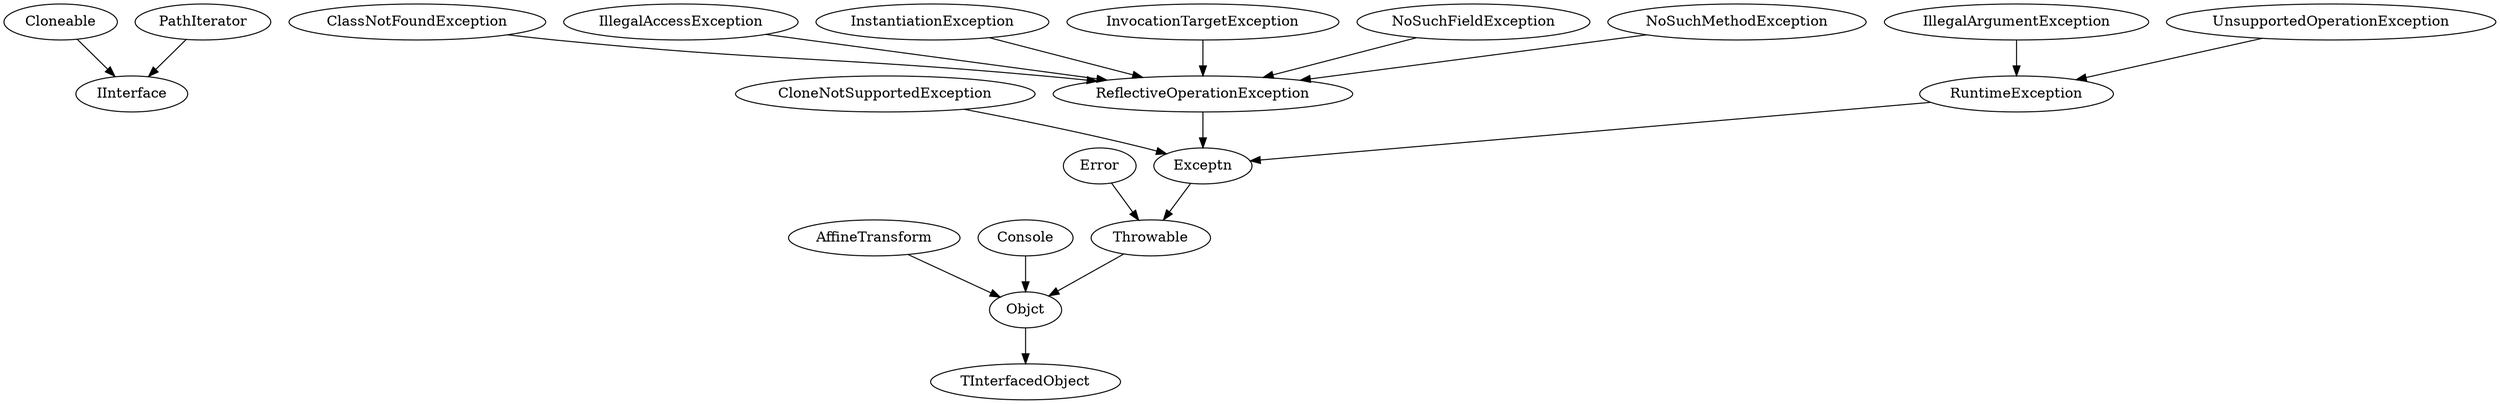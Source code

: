 DiGraph Classes {
  "Cloneable" -> "IInterface"
  "Cloneable" [href="github.coelhole.newpascal.base.Cloneable.html"]
  "PathIterator" -> "IInterface"
  "PathIterator" [href="github.coelhole.newpascal.awt.geom.PathIterator.html"]
  "Objct" -> "TInterfacedObject"
  "Objct" [href="github.coelhole.newpascal.base.Objct.html"]
  "AffineTransform" -> "Objct"
  "AffineTransform" [href="github.coelhole.newpascal.awt.geom.AffineTransform.html"]
  "Console" -> "Objct"
  "Console" [href="github.coelhole.newpascal.io.Console.Console.html"]
  "Throwable" -> "Objct"
  "Throwable" [href="github.coelhole.newpascal.base.Throwable.html"]
  "Error" -> "Throwable"
  "Error" [href="github.coelhole.newpascal.base.Error.html"]
  "Exceptn" -> "Throwable"
  "Exceptn" [href="github.coelhole.newpascal.base.Exceptn.html"]
  "CloneNotSupportedException" -> "Exceptn"
  "CloneNotSupportedException" [href="github.coelhole.newpascal.base.CloneNotSupportedException.html"]
  "ReflectiveOperationException" -> "Exceptn"
  "ReflectiveOperationException" [href="github.coelhole.newpascal.base.ReflectiveOperationException.html"]
  "ClassNotFoundException" -> "ReflectiveOperationException"
  "ClassNotFoundException" [href="github.coelhole.newpascal.base.ClassNotFoundException.html"]
  "IllegalAccessException" -> "ReflectiveOperationException"
  "IllegalAccessException" [href="github.coelhole.newpascal.base.IllegalAccessException.html"]
  "InstantiationException" -> "ReflectiveOperationException"
  "InstantiationException" [href="github.coelhole.newpascal.base.InstantiationException.html"]
  "InvocationTargetException" -> "ReflectiveOperationException"
  "InvocationTargetException" [href="github.coelhole.newpascal.base.InvocationTargetException.html"]
  "NoSuchFieldException" -> "ReflectiveOperationException"
  "NoSuchFieldException" [href="github.coelhole.newpascal.base.NoSuchFieldException.html"]
  "NoSuchMethodException" -> "ReflectiveOperationException"
  "NoSuchMethodException" [href="github.coelhole.newpascal.base.NoSuchMethodException.html"]
  "RuntimeException" -> "Exceptn"
  "RuntimeException" [href="github.coelhole.newpascal.base.RuntimeException.html"]
  "IllegalArgumentException" -> "RuntimeException"
  "IllegalArgumentException" [href="github.coelhole.newpascal.base.IllegalArgumentException.html"]
  "UnsupportedOperationException" -> "RuntimeException"
  "UnsupportedOperationException" [href="github.coelhole.newpascal.base.UnsupportedOperationException.html"]
}

